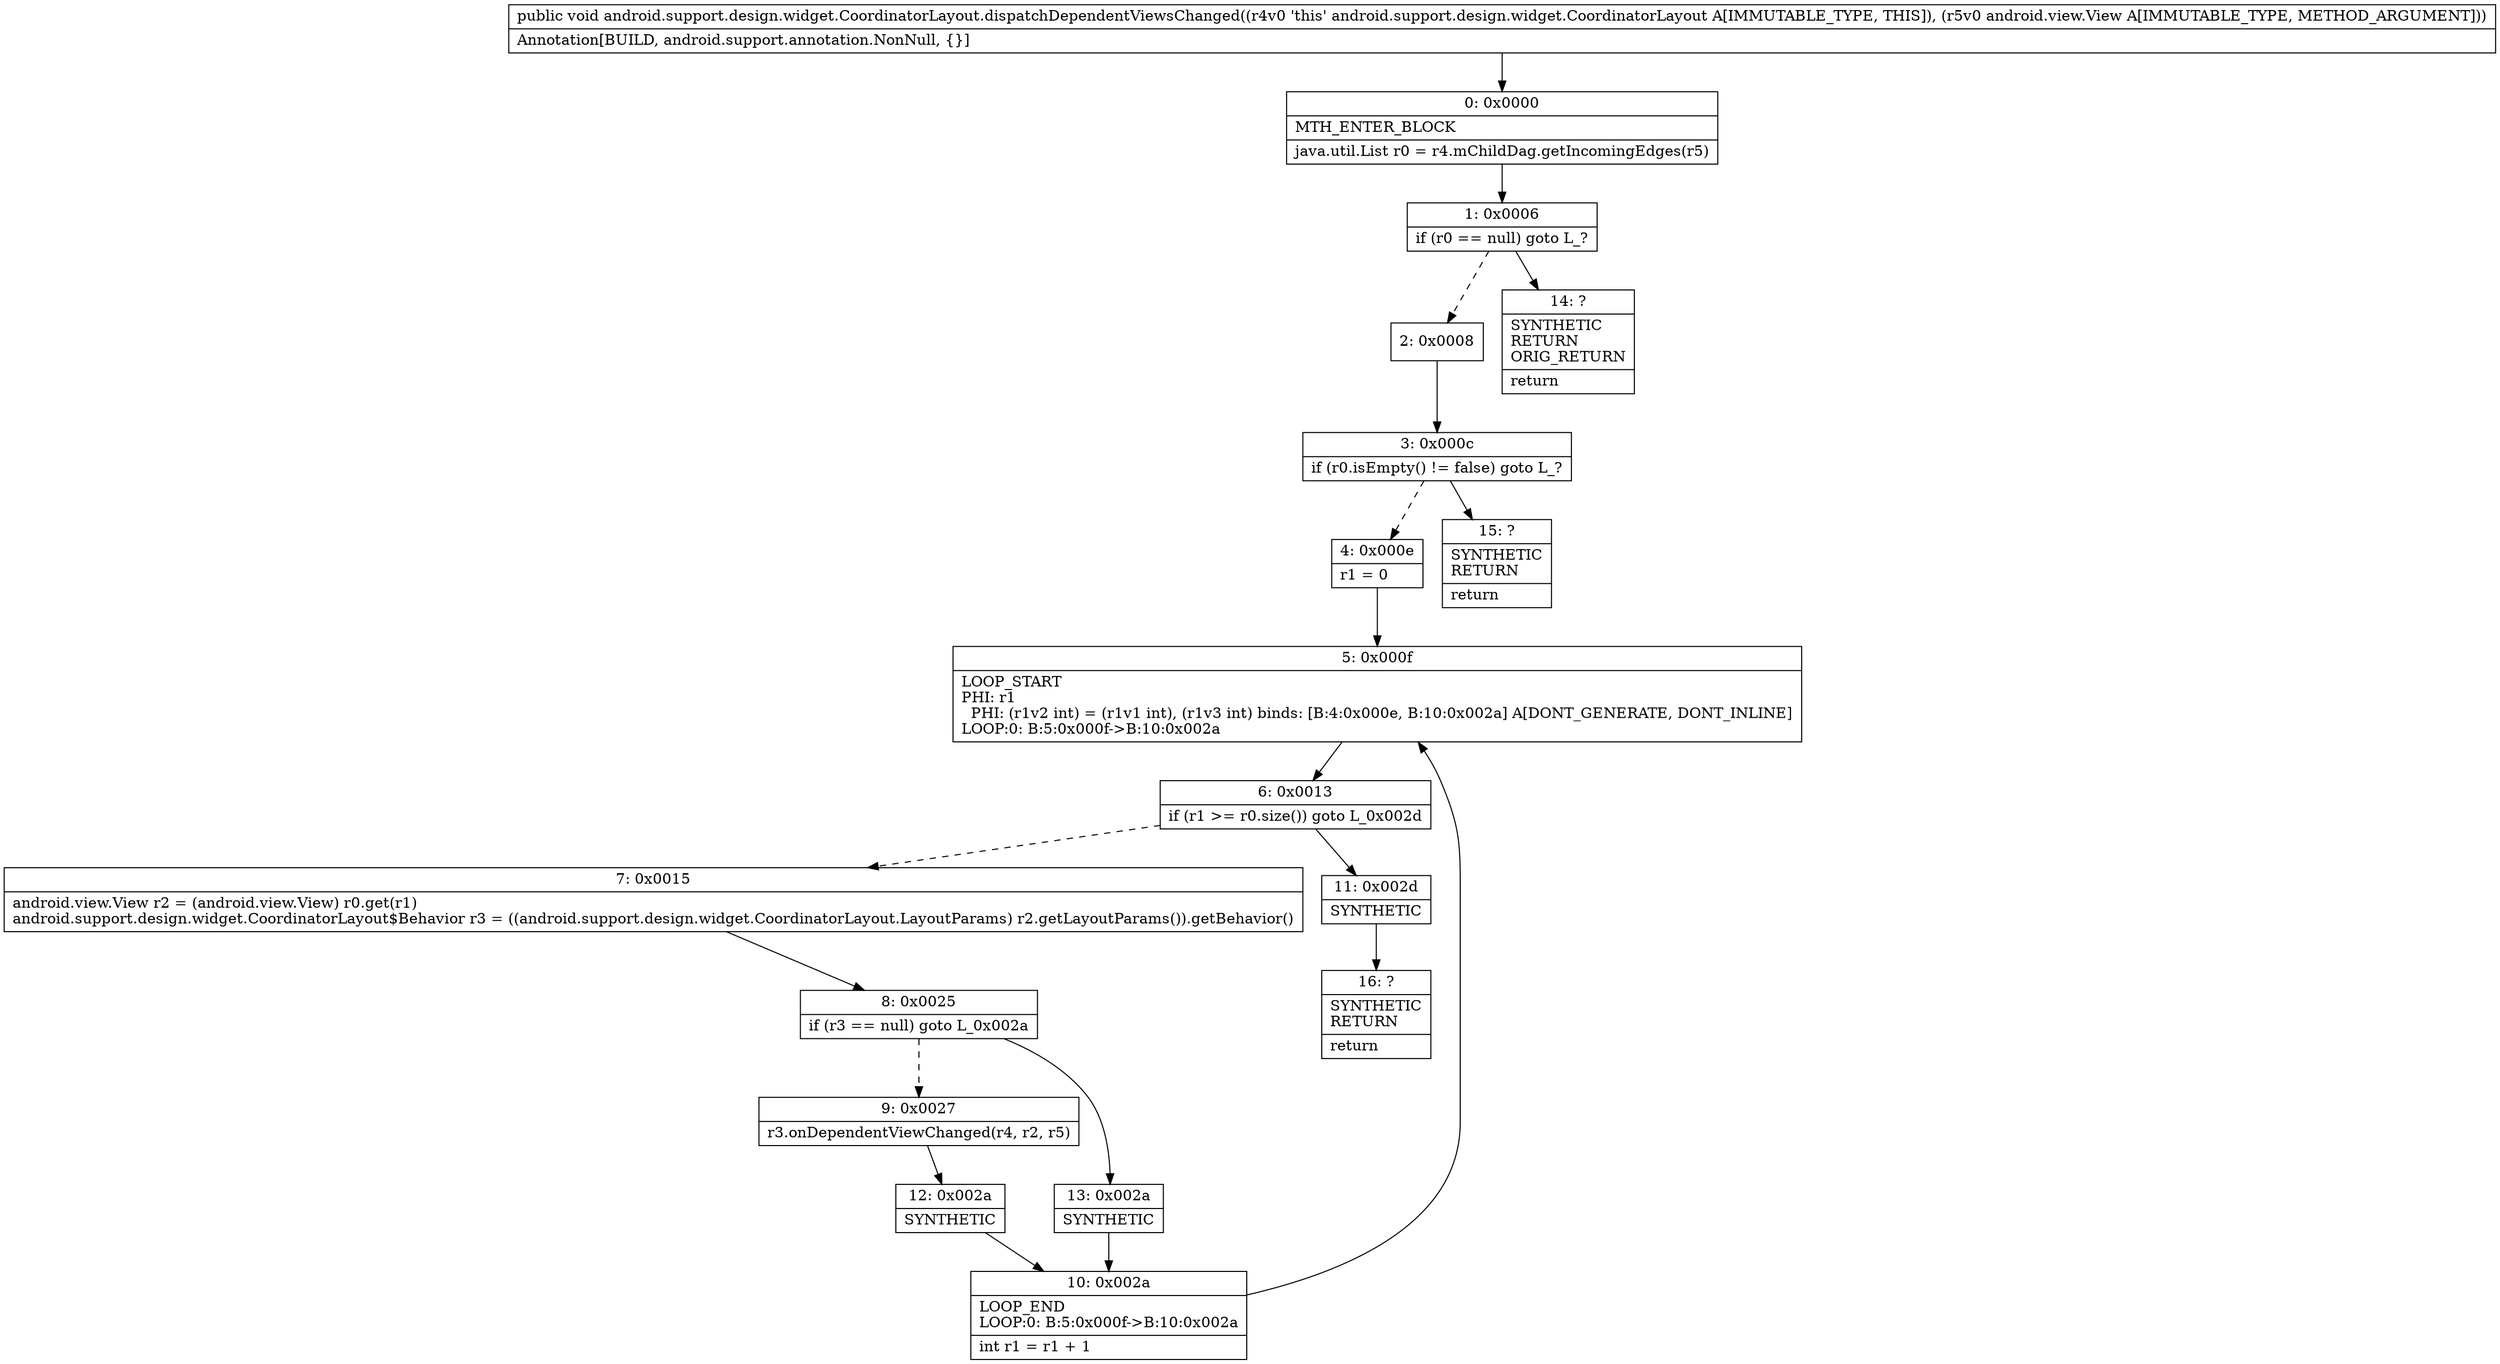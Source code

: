 digraph "CFG forandroid.support.design.widget.CoordinatorLayout.dispatchDependentViewsChanged(Landroid\/view\/View;)V" {
Node_0 [shape=record,label="{0\:\ 0x0000|MTH_ENTER_BLOCK\l|java.util.List r0 = r4.mChildDag.getIncomingEdges(r5)\l}"];
Node_1 [shape=record,label="{1\:\ 0x0006|if (r0 == null) goto L_?\l}"];
Node_2 [shape=record,label="{2\:\ 0x0008}"];
Node_3 [shape=record,label="{3\:\ 0x000c|if (r0.isEmpty() != false) goto L_?\l}"];
Node_4 [shape=record,label="{4\:\ 0x000e|r1 = 0\l}"];
Node_5 [shape=record,label="{5\:\ 0x000f|LOOP_START\lPHI: r1 \l  PHI: (r1v2 int) = (r1v1 int), (r1v3 int) binds: [B:4:0x000e, B:10:0x002a] A[DONT_GENERATE, DONT_INLINE]\lLOOP:0: B:5:0x000f\-\>B:10:0x002a\l}"];
Node_6 [shape=record,label="{6\:\ 0x0013|if (r1 \>= r0.size()) goto L_0x002d\l}"];
Node_7 [shape=record,label="{7\:\ 0x0015|android.view.View r2 = (android.view.View) r0.get(r1)\landroid.support.design.widget.CoordinatorLayout$Behavior r3 = ((android.support.design.widget.CoordinatorLayout.LayoutParams) r2.getLayoutParams()).getBehavior()\l}"];
Node_8 [shape=record,label="{8\:\ 0x0025|if (r3 == null) goto L_0x002a\l}"];
Node_9 [shape=record,label="{9\:\ 0x0027|r3.onDependentViewChanged(r4, r2, r5)\l}"];
Node_10 [shape=record,label="{10\:\ 0x002a|LOOP_END\lLOOP:0: B:5:0x000f\-\>B:10:0x002a\l|int r1 = r1 + 1\l}"];
Node_11 [shape=record,label="{11\:\ 0x002d|SYNTHETIC\l}"];
Node_12 [shape=record,label="{12\:\ 0x002a|SYNTHETIC\l}"];
Node_13 [shape=record,label="{13\:\ 0x002a|SYNTHETIC\l}"];
Node_14 [shape=record,label="{14\:\ ?|SYNTHETIC\lRETURN\lORIG_RETURN\l|return\l}"];
Node_15 [shape=record,label="{15\:\ ?|SYNTHETIC\lRETURN\l|return\l}"];
Node_16 [shape=record,label="{16\:\ ?|SYNTHETIC\lRETURN\l|return\l}"];
MethodNode[shape=record,label="{public void android.support.design.widget.CoordinatorLayout.dispatchDependentViewsChanged((r4v0 'this' android.support.design.widget.CoordinatorLayout A[IMMUTABLE_TYPE, THIS]), (r5v0 android.view.View A[IMMUTABLE_TYPE, METHOD_ARGUMENT]))  | Annotation[BUILD, android.support.annotation.NonNull, \{\}]\l}"];
MethodNode -> Node_0;
Node_0 -> Node_1;
Node_1 -> Node_2[style=dashed];
Node_1 -> Node_14;
Node_2 -> Node_3;
Node_3 -> Node_4[style=dashed];
Node_3 -> Node_15;
Node_4 -> Node_5;
Node_5 -> Node_6;
Node_6 -> Node_7[style=dashed];
Node_6 -> Node_11;
Node_7 -> Node_8;
Node_8 -> Node_9[style=dashed];
Node_8 -> Node_13;
Node_9 -> Node_12;
Node_10 -> Node_5;
Node_11 -> Node_16;
Node_12 -> Node_10;
Node_13 -> Node_10;
}

